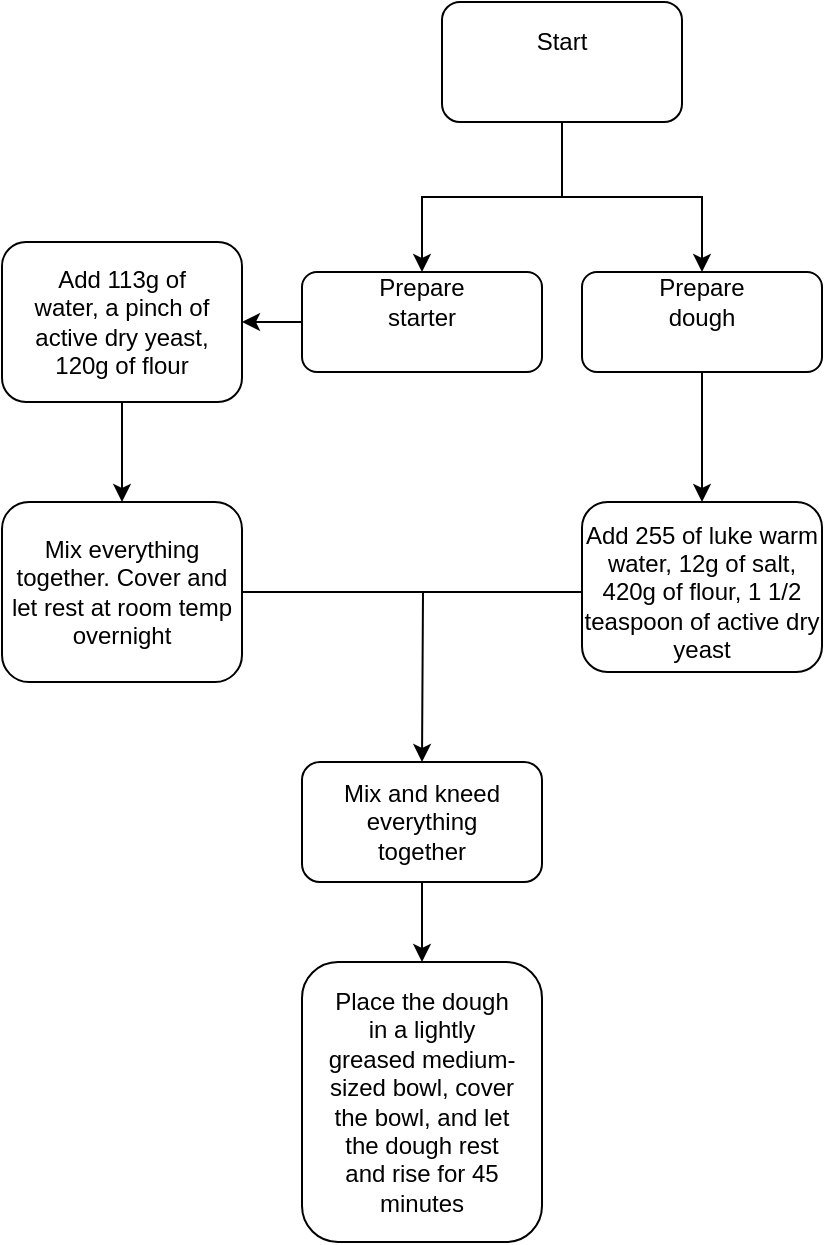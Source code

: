 <mxfile version="21.7.4" type="github">
  <diagram name="Page-1" id="OksZ6ZaQm7xGetplLyCO">
    <mxGraphModel dx="946" dy="605" grid="1" gridSize="10" guides="1" tooltips="1" connect="1" arrows="1" fold="1" page="1" pageScale="1" pageWidth="850" pageHeight="1100" math="0" shadow="0">
      <root>
        <mxCell id="0" />
        <mxCell id="1" parent="0" />
        <mxCell id="DBYAgwgeb-VGyAYLAnlP-4" value="" style="edgeStyle=orthogonalEdgeStyle;rounded=0;orthogonalLoop=1;jettySize=auto;html=1;" edge="1" parent="1" source="DBYAgwgeb-VGyAYLAnlP-1" target="DBYAgwgeb-VGyAYLAnlP-3">
          <mxGeometry relative="1" as="geometry" />
        </mxCell>
        <mxCell id="DBYAgwgeb-VGyAYLAnlP-20" value="" style="edgeStyle=orthogonalEdgeStyle;rounded=0;orthogonalLoop=1;jettySize=auto;html=1;" edge="1" parent="1" source="DBYAgwgeb-VGyAYLAnlP-1" target="DBYAgwgeb-VGyAYLAnlP-19">
          <mxGeometry relative="1" as="geometry" />
        </mxCell>
        <mxCell id="DBYAgwgeb-VGyAYLAnlP-1" value="" style="rounded=1;whiteSpace=wrap;html=1;" vertex="1" parent="1">
          <mxGeometry x="350" y="120" width="120" height="60" as="geometry" />
        </mxCell>
        <mxCell id="DBYAgwgeb-VGyAYLAnlP-2" value="Start" style="text;html=1;strokeColor=none;fillColor=none;align=center;verticalAlign=middle;whiteSpace=wrap;rounded=0;" vertex="1" parent="1">
          <mxGeometry x="380" y="125" width="60" height="30" as="geometry" />
        </mxCell>
        <mxCell id="DBYAgwgeb-VGyAYLAnlP-13" value="" style="edgeStyle=orthogonalEdgeStyle;rounded=0;orthogonalLoop=1;jettySize=auto;html=1;" edge="1" parent="1" source="DBYAgwgeb-VGyAYLAnlP-3" target="DBYAgwgeb-VGyAYLAnlP-12">
          <mxGeometry relative="1" as="geometry" />
        </mxCell>
        <mxCell id="DBYAgwgeb-VGyAYLAnlP-3" value="" style="whiteSpace=wrap;html=1;rounded=1;" vertex="1" parent="1">
          <mxGeometry x="280" y="255" width="120" height="50" as="geometry" />
        </mxCell>
        <mxCell id="DBYAgwgeb-VGyAYLAnlP-11" value="Prepare starter" style="text;html=1;strokeColor=none;fillColor=none;align=center;verticalAlign=middle;whiteSpace=wrap;rounded=0;" vertex="1" parent="1">
          <mxGeometry x="310" y="250" width="60" height="40" as="geometry" />
        </mxCell>
        <mxCell id="DBYAgwgeb-VGyAYLAnlP-34" style="edgeStyle=orthogonalEdgeStyle;rounded=0;orthogonalLoop=1;jettySize=auto;html=1;exitX=0.5;exitY=1;exitDx=0;exitDy=0;entryX=0.5;entryY=0;entryDx=0;entryDy=0;" edge="1" parent="1" source="DBYAgwgeb-VGyAYLAnlP-12" target="DBYAgwgeb-VGyAYLAnlP-15">
          <mxGeometry relative="1" as="geometry" />
        </mxCell>
        <mxCell id="DBYAgwgeb-VGyAYLAnlP-12" value="" style="whiteSpace=wrap;html=1;rounded=1;" vertex="1" parent="1">
          <mxGeometry x="130" y="240" width="120" height="80" as="geometry" />
        </mxCell>
        <mxCell id="DBYAgwgeb-VGyAYLAnlP-14" value="Add 113g of water, a pinch of active dry yeast, 120g of flour" style="text;html=1;strokeColor=none;fillColor=none;align=center;verticalAlign=middle;whiteSpace=wrap;rounded=0;" vertex="1" parent="1">
          <mxGeometry x="140" y="250" width="100" height="60" as="geometry" />
        </mxCell>
        <mxCell id="DBYAgwgeb-VGyAYLAnlP-15" value="" style="rounded=1;whiteSpace=wrap;html=1;" vertex="1" parent="1">
          <mxGeometry x="130" y="370" width="120" height="90" as="geometry" />
        </mxCell>
        <mxCell id="DBYAgwgeb-VGyAYLAnlP-28" value="" style="edgeStyle=orthogonalEdgeStyle;rounded=0;orthogonalLoop=1;jettySize=auto;html=1;" edge="1" parent="1" source="DBYAgwgeb-VGyAYLAnlP-17">
          <mxGeometry relative="1" as="geometry">
            <mxPoint x="340" y="500" as="targetPoint" />
          </mxGeometry>
        </mxCell>
        <mxCell id="DBYAgwgeb-VGyAYLAnlP-17" value="Mix everything together. Cover and let rest at room temp overnight" style="text;html=1;strokeColor=none;fillColor=none;align=center;verticalAlign=middle;whiteSpace=wrap;rounded=0;" vertex="1" parent="1">
          <mxGeometry x="130" y="400" width="120" height="30" as="geometry" />
        </mxCell>
        <mxCell id="DBYAgwgeb-VGyAYLAnlP-23" value="" style="edgeStyle=orthogonalEdgeStyle;rounded=0;orthogonalLoop=1;jettySize=auto;html=1;" edge="1" parent="1" source="DBYAgwgeb-VGyAYLAnlP-19" target="DBYAgwgeb-VGyAYLAnlP-22">
          <mxGeometry relative="1" as="geometry" />
        </mxCell>
        <mxCell id="DBYAgwgeb-VGyAYLAnlP-19" value="" style="rounded=1;whiteSpace=wrap;html=1;" vertex="1" parent="1">
          <mxGeometry x="420" y="255" width="120" height="50" as="geometry" />
        </mxCell>
        <mxCell id="DBYAgwgeb-VGyAYLAnlP-21" value="Prepare dough" style="text;html=1;strokeColor=none;fillColor=none;align=center;verticalAlign=middle;whiteSpace=wrap;rounded=0;" vertex="1" parent="1">
          <mxGeometry x="450" y="255" width="60" height="30" as="geometry" />
        </mxCell>
        <mxCell id="DBYAgwgeb-VGyAYLAnlP-22" value="" style="whiteSpace=wrap;html=1;rounded=1;" vertex="1" parent="1">
          <mxGeometry x="420" y="370" width="120" height="85" as="geometry" />
        </mxCell>
        <mxCell id="DBYAgwgeb-VGyAYLAnlP-26" value="Add 255 of luke warm water, 12g of salt, 420g of flour, 1 1/2 teaspoon of active dry yeast" style="text;html=1;strokeColor=none;fillColor=none;align=center;verticalAlign=middle;whiteSpace=wrap;rounded=0;" vertex="1" parent="1">
          <mxGeometry x="420" y="400" width="120" height="30" as="geometry" />
        </mxCell>
        <mxCell id="DBYAgwgeb-VGyAYLAnlP-31" value="" style="endArrow=none;html=1;rounded=0;entryX=0;entryY=0.5;entryDx=0;entryDy=0;" edge="1" parent="1" target="DBYAgwgeb-VGyAYLAnlP-26">
          <mxGeometry width="50" height="50" relative="1" as="geometry">
            <mxPoint x="340" y="415" as="sourcePoint" />
            <mxPoint x="390" y="370" as="targetPoint" />
          </mxGeometry>
        </mxCell>
        <mxCell id="DBYAgwgeb-VGyAYLAnlP-38" value="" style="edgeStyle=orthogonalEdgeStyle;rounded=0;orthogonalLoop=1;jettySize=auto;html=1;" edge="1" parent="1" source="DBYAgwgeb-VGyAYLAnlP-35" target="DBYAgwgeb-VGyAYLAnlP-37">
          <mxGeometry relative="1" as="geometry" />
        </mxCell>
        <mxCell id="DBYAgwgeb-VGyAYLAnlP-35" value="" style="rounded=1;whiteSpace=wrap;html=1;" vertex="1" parent="1">
          <mxGeometry x="280" y="500" width="120" height="60" as="geometry" />
        </mxCell>
        <mxCell id="DBYAgwgeb-VGyAYLAnlP-36" value="Mix and kneed everything together" style="text;html=1;strokeColor=none;fillColor=none;align=center;verticalAlign=middle;whiteSpace=wrap;rounded=0;" vertex="1" parent="1">
          <mxGeometry x="290" y="515" width="100" height="30" as="geometry" />
        </mxCell>
        <mxCell id="DBYAgwgeb-VGyAYLAnlP-37" value="" style="whiteSpace=wrap;html=1;rounded=1;" vertex="1" parent="1">
          <mxGeometry x="280" y="600" width="120" height="140" as="geometry" />
        </mxCell>
        <mxCell id="DBYAgwgeb-VGyAYLAnlP-39" value="Place the dough in a lightly greased medium-sized bowl, cover the bowl, and let the dough rest and rise for 45 minutes" style="text;html=1;strokeColor=none;fillColor=none;align=center;verticalAlign=middle;whiteSpace=wrap;rounded=0;" vertex="1" parent="1">
          <mxGeometry x="290" y="610" width="100" height="120" as="geometry" />
        </mxCell>
      </root>
    </mxGraphModel>
  </diagram>
</mxfile>
